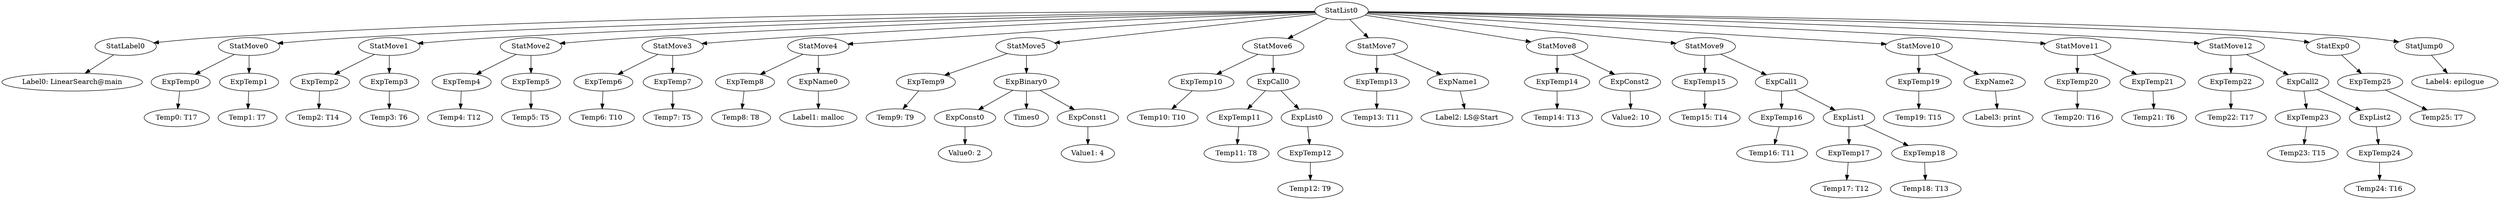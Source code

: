 digraph {
	ordering = out;
	ExpTemp25 -> "Temp25: T7";
	ExpList2 -> ExpTemp24;
	ExpTemp24 -> "Temp24: T16";
	ExpConst0 -> "Value0: 2";
	ExpTemp23 -> "Temp23: T15";
	ExpBinary0 -> ExpConst0;
	ExpBinary0 -> Times0;
	ExpBinary0 -> ExpConst1;
	ExpTemp12 -> "Temp12: T9";
	ExpTemp9 -> "Temp9: T9";
	StatMove5 -> ExpTemp9;
	StatMove5 -> ExpBinary0;
	ExpConst1 -> "Value1: 4";
	StatMove4 -> ExpTemp8;
	StatMove4 -> ExpName0;
	StatMove7 -> ExpTemp13;
	StatMove7 -> ExpName1;
	ExpList1 -> ExpTemp17;
	ExpList1 -> ExpTemp18;
	ExpTemp18 -> "Temp18: T13";
	ExpTemp8 -> "Temp8: T8";
	StatMove1 -> ExpTemp2;
	StatMove1 -> ExpTemp3;
	ExpName0 -> "Label1: malloc";
	ExpTemp4 -> "Temp4: T12";
	ExpTemp22 -> "Temp22: T17";
	StatMove3 -> ExpTemp6;
	StatMove3 -> ExpTemp7;
	StatExp0 -> ExpTemp25;
	ExpTemp11 -> "Temp11: T8";
	ExpTemp5 -> "Temp5: T5";
	ExpTemp1 -> "Temp1: T7";
	ExpTemp14 -> "Temp14: T13";
	ExpName2 -> "Label3: print";
	ExpTemp7 -> "Temp7: T5";
	ExpTemp0 -> "Temp0: T17";
	ExpTemp20 -> "Temp20: T16";
	StatList0 -> StatLabel0;
	StatList0 -> StatMove0;
	StatList0 -> StatMove1;
	StatList0 -> StatMove2;
	StatList0 -> StatMove3;
	StatList0 -> StatMove4;
	StatList0 -> StatMove5;
	StatList0 -> StatMove6;
	StatList0 -> StatMove7;
	StatList0 -> StatMove8;
	StatList0 -> StatMove9;
	StatList0 -> StatMove10;
	StatList0 -> StatMove11;
	StatList0 -> StatMove12;
	StatList0 -> StatExp0;
	StatList0 -> StatJump0;
	StatLabel0 -> "Label0: LinearSearch@main";
	ExpTemp3 -> "Temp3: T6";
	ExpTemp2 -> "Temp2: T14";
	ExpTemp10 -> "Temp10: T10";
	ExpTemp6 -> "Temp6: T10";
	StatMove6 -> ExpTemp10;
	StatMove6 -> ExpCall0;
	ExpCall0 -> ExpTemp11;
	ExpCall0 -> ExpList0;
	ExpTemp21 -> "Temp21: T6";
	ExpTemp17 -> "Temp17: T12";
	ExpList0 -> ExpTemp12;
	ExpTemp13 -> "Temp13: T11";
	ExpTemp16 -> "Temp16: T11";
	ExpCall2 -> ExpTemp23;
	ExpCall2 -> ExpList2;
	StatMove10 -> ExpTemp19;
	StatMove10 -> ExpName2;
	ExpTemp15 -> "Temp15: T14";
	ExpName1 -> "Label2: LS@Start";
	StatMove0 -> ExpTemp0;
	StatMove0 -> ExpTemp1;
	StatMove8 -> ExpTemp14;
	StatMove8 -> ExpConst2;
	StatMove12 -> ExpTemp22;
	StatMove12 -> ExpCall2;
	ExpConst2 -> "Value2: 10";
	StatMove9 -> ExpTemp15;
	StatMove9 -> ExpCall1;
	StatJump0 -> "Label4: epilogue";
	ExpCall1 -> ExpTemp16;
	ExpCall1 -> ExpList1;
	StatMove2 -> ExpTemp4;
	StatMove2 -> ExpTemp5;
	ExpTemp19 -> "Temp19: T15";
	StatMove11 -> ExpTemp20;
	StatMove11 -> ExpTemp21;
}

